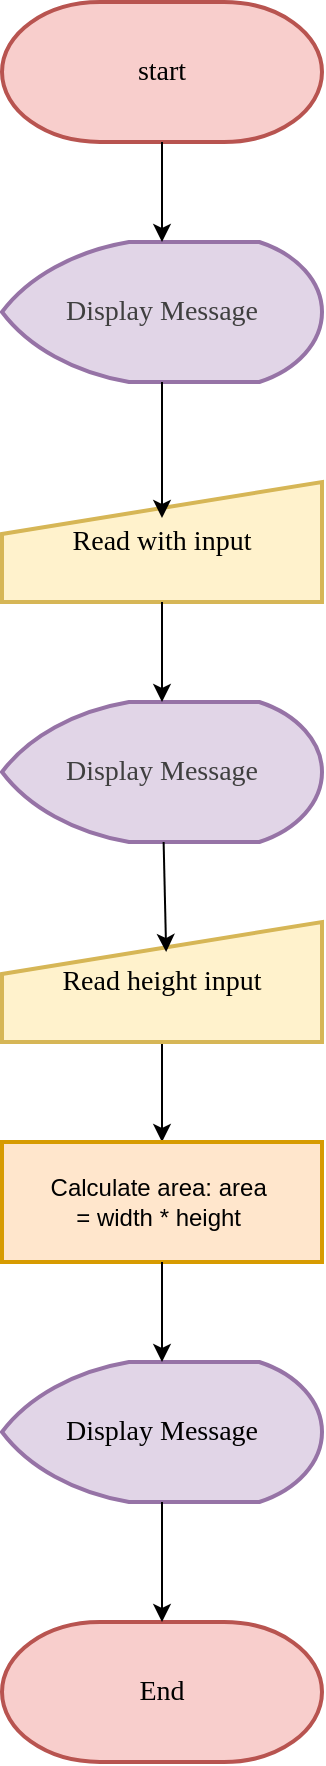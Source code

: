 <mxfile>
    <diagram id="13bls_JoleIcxCWOV0tb" name="Page-1">
        <mxGraphModel dx="717" dy="787" grid="1" gridSize="10" guides="1" tooltips="1" connect="1" arrows="1" fold="1" page="1" pageScale="1" pageWidth="850" pageHeight="1100" math="0" shadow="0">
            <root>
                <mxCell id="0"/>
                <mxCell id="1" parent="0"/>
                <mxCell id="4" value="&lt;font style=&quot;font-size: 14px;&quot; face=&quot;Comic Sans MS&quot;&gt;start&lt;/font&gt;" style="strokeWidth=2;html=1;shape=mxgraph.flowchart.terminator;whiteSpace=wrap;fillColor=#f8cecc;strokeColor=#b85450;" vertex="1" parent="1">
                    <mxGeometry x="120" y="40" width="160" height="70" as="geometry"/>
                </mxCell>
                <mxCell id="7" value="&lt;span style=&quot;color: rgb(63, 63, 63); font-family: &amp;quot;Comic Sans MS&amp;quot;; font-size: 14px;&quot;&gt;Display Message&lt;/span&gt;" style="strokeWidth=2;html=1;shape=mxgraph.flowchart.display;whiteSpace=wrap;fillColor=#e1d5e7;strokeColor=#9673a6;" vertex="1" parent="1">
                    <mxGeometry x="120" y="160" width="160" height="70" as="geometry"/>
                </mxCell>
                <mxCell id="8" style="edgeStyle=none;html=1;entryX=0.5;entryY=0;entryDx=0;entryDy=0;entryPerimeter=0;" edge="1" parent="1" source="4" target="7">
                    <mxGeometry relative="1" as="geometry"/>
                </mxCell>
                <mxCell id="11" value="&lt;font style=&quot;font-size: 14px;&quot; face=&quot;Comic Sans MS&quot;&gt;Read with input&lt;/font&gt;" style="html=1;strokeWidth=2;shape=manualInput;whiteSpace=wrap;rounded=0;size=26;arcSize=11;fillColor=#fff2cc;strokeColor=#d6b656;" vertex="1" parent="1">
                    <mxGeometry x="120" y="280" width="160" height="60" as="geometry"/>
                </mxCell>
                <mxCell id="14" style="edgeStyle=none;html=1;entryX=0.5;entryY=0.3;entryDx=0;entryDy=0;entryPerimeter=0;" edge="1" parent="1" source="7" target="11">
                    <mxGeometry relative="1" as="geometry"/>
                </mxCell>
                <mxCell id="15" value="&lt;span style=&quot;color: rgb(63, 63, 63); font-family: &amp;quot;Comic Sans MS&amp;quot;; font-size: 14px;&quot;&gt;Display Message&lt;/span&gt;" style="strokeWidth=2;html=1;shape=mxgraph.flowchart.display;whiteSpace=wrap;fillColor=#e1d5e7;strokeColor=#9673a6;" vertex="1" parent="1">
                    <mxGeometry x="120" y="390" width="160" height="70" as="geometry"/>
                </mxCell>
                <mxCell id="16" style="edgeStyle=none;html=1;entryX=0.5;entryY=0;entryDx=0;entryDy=0;entryPerimeter=0;" edge="1" parent="1" source="11" target="15">
                    <mxGeometry relative="1" as="geometry"/>
                </mxCell>
                <mxCell id="21" value="" style="edgeStyle=none;html=1;" edge="1" parent="1" source="17" target="20">
                    <mxGeometry relative="1" as="geometry"/>
                </mxCell>
                <mxCell id="17" value="&lt;font style=&quot;font-size: 14px;&quot; face=&quot;Comic Sans MS&quot;&gt;Read height input&lt;/font&gt;" style="html=1;strokeWidth=2;shape=manualInput;whiteSpace=wrap;rounded=0;size=26;arcSize=11;fillColor=#fff2cc;strokeColor=#d6b656;" vertex="1" parent="1">
                    <mxGeometry x="120" y="500" width="160" height="60" as="geometry"/>
                </mxCell>
                <mxCell id="18" style="edgeStyle=none;html=1;entryX=0.513;entryY=0.25;entryDx=0;entryDy=0;entryPerimeter=0;" edge="1" parent="1" source="15" target="17">
                    <mxGeometry relative="1" as="geometry"/>
                </mxCell>
                <mxCell id="20" value="Calculate area: area&amp;nbsp;&lt;div&gt;= width * height&amp;nbsp;&lt;/div&gt;" style="whiteSpace=wrap;html=1;fillColor=#ffe6cc;strokeColor=#d79b00;strokeWidth=2;rounded=0;arcSize=11;" vertex="1" parent="1">
                    <mxGeometry x="120" y="610" width="160" height="60" as="geometry"/>
                </mxCell>
                <mxCell id="23" value="&lt;font style=&quot;font-size: 14px;&quot; face=&quot;Comic Sans MS&quot;&gt;End&lt;/font&gt;" style="strokeWidth=2;html=1;shape=mxgraph.flowchart.terminator;whiteSpace=wrap;fillColor=#f8cecc;strokeColor=#b85450;" vertex="1" parent="1">
                    <mxGeometry x="120" y="850" width="160" height="70" as="geometry"/>
                </mxCell>
                <mxCell id="25" value="&lt;font face=&quot;Comic Sans MS&quot; style=&quot;font-size: 14px;&quot;&gt;Display Message&lt;/font&gt;" style="strokeWidth=2;html=1;shape=mxgraph.flowchart.display;whiteSpace=wrap;fillColor=#e1d5e7;strokeColor=#9673a6;" vertex="1" parent="1">
                    <mxGeometry x="120" y="720" width="160" height="70" as="geometry"/>
                </mxCell>
                <mxCell id="26" style="edgeStyle=none;html=1;entryX=0.5;entryY=0;entryDx=0;entryDy=0;entryPerimeter=0;" edge="1" parent="1" source="20" target="25">
                    <mxGeometry relative="1" as="geometry"/>
                </mxCell>
                <mxCell id="27" style="edgeStyle=none;html=1;entryX=0.5;entryY=0;entryDx=0;entryDy=0;entryPerimeter=0;" edge="1" parent="1" source="25" target="23">
                    <mxGeometry relative="1" as="geometry"/>
                </mxCell>
            </root>
        </mxGraphModel>
    </diagram>
</mxfile>
